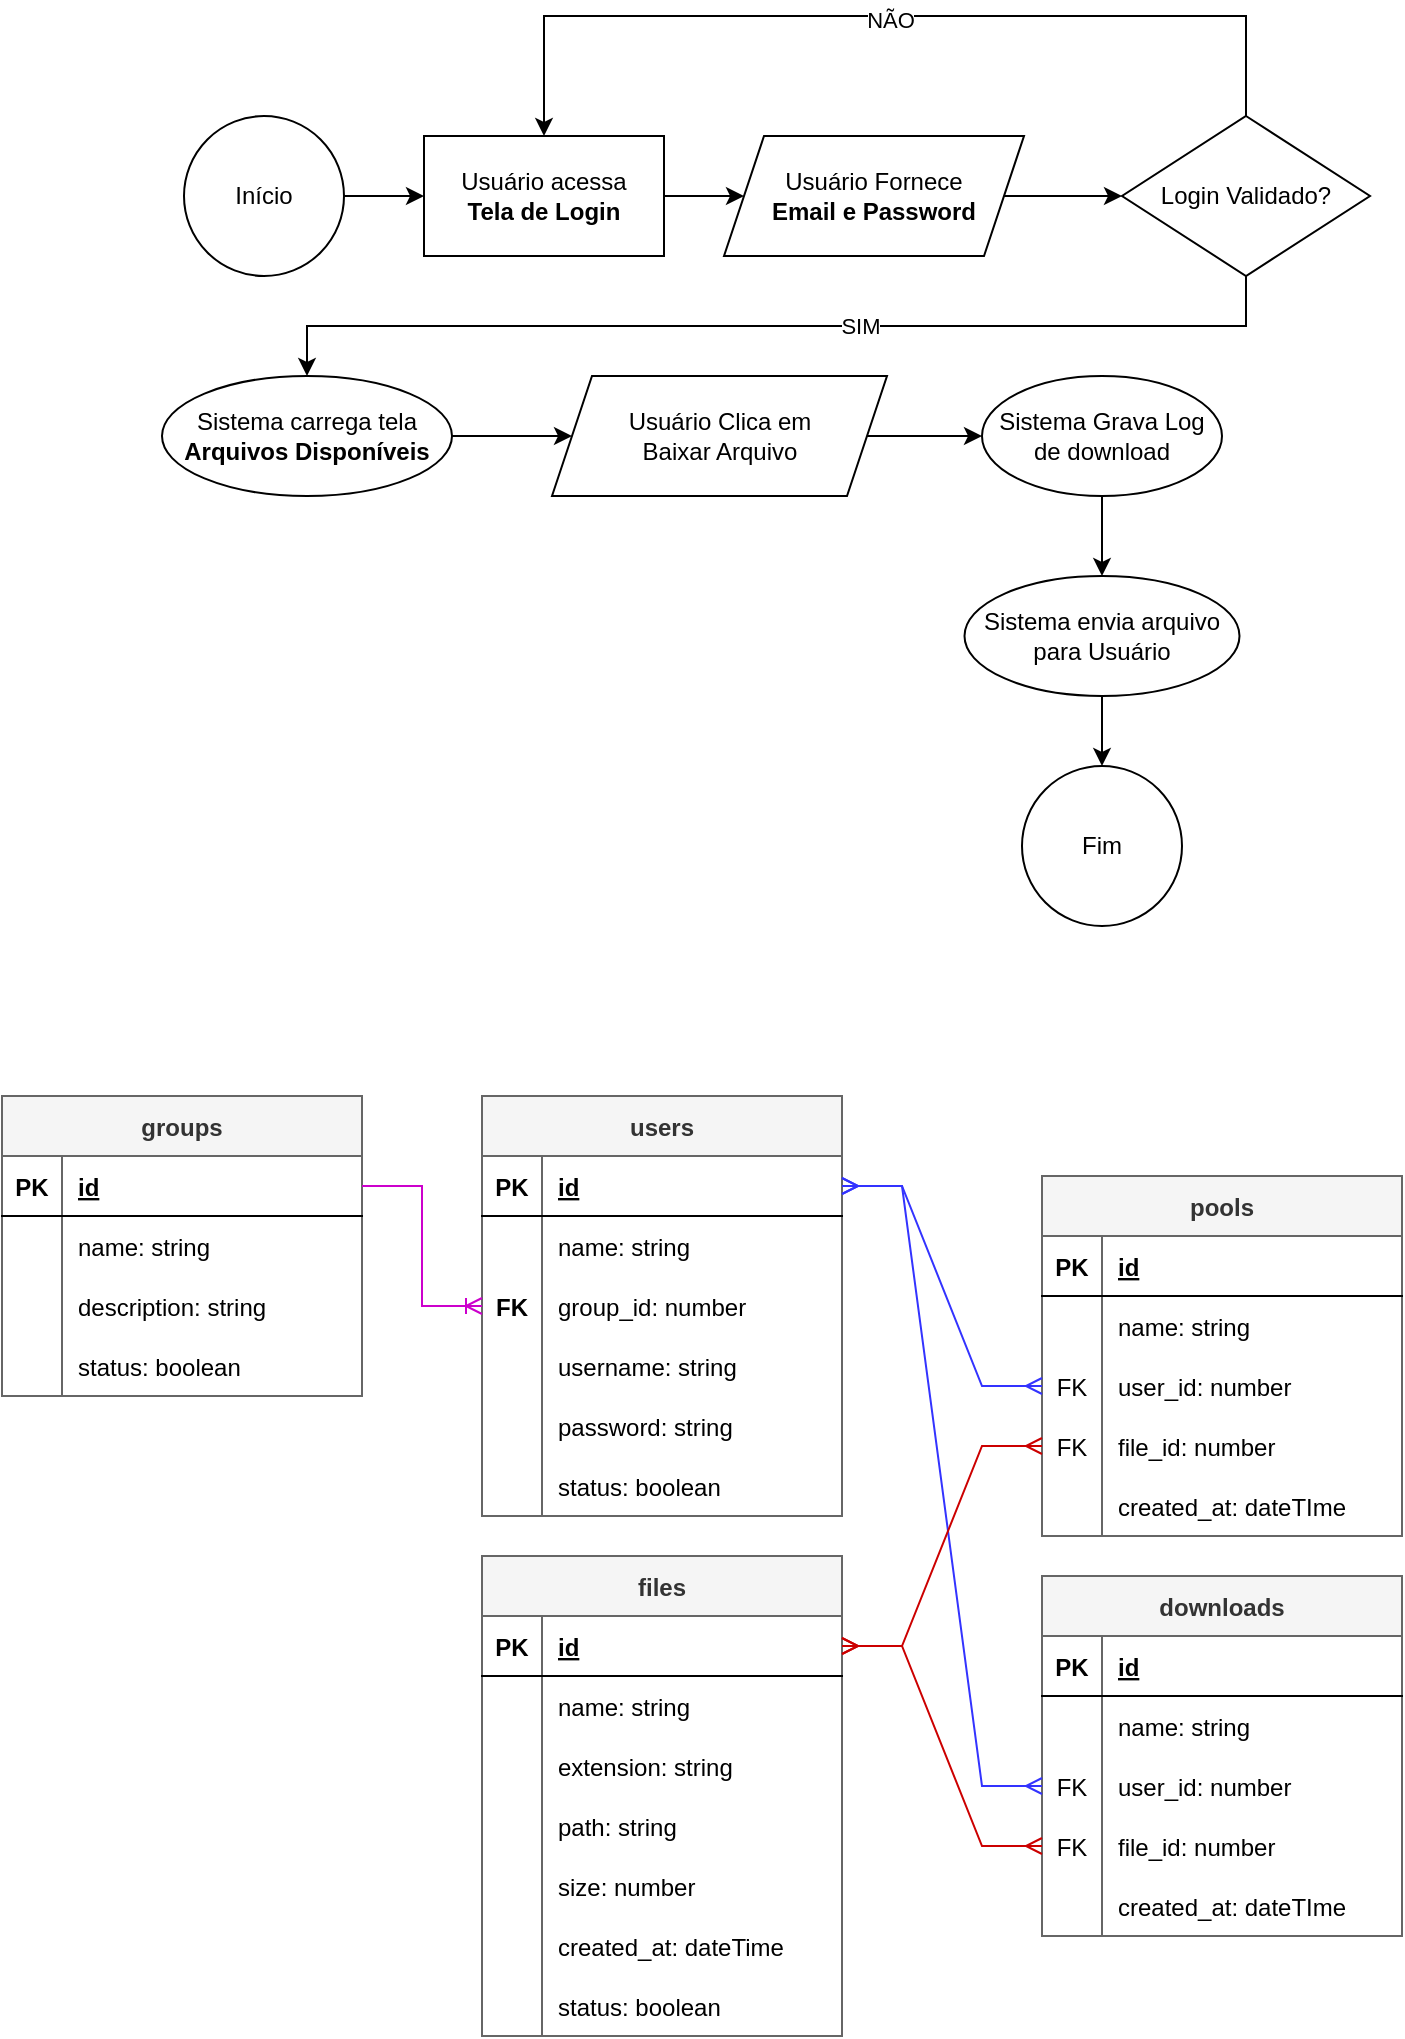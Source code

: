 <mxfile version="18.1.1" type="github">
  <diagram id="7wImWvy8_txZY_yKZ1tb" name="Page-1">
    <mxGraphModel dx="1422" dy="754" grid="1" gridSize="10" guides="1" tooltips="1" connect="1" arrows="1" fold="1" page="1" pageScale="1" pageWidth="827" pageHeight="1169" math="0" shadow="0">
      <root>
        <mxCell id="0" />
        <mxCell id="1" parent="0" />
        <mxCell id="kinOWrcmF68DsSauvEnQ-5" value="" style="edgeStyle=orthogonalEdgeStyle;rounded=0;orthogonalLoop=1;jettySize=auto;html=1;" parent="1" source="kinOWrcmF68DsSauvEnQ-3" target="kinOWrcmF68DsSauvEnQ-4" edge="1">
          <mxGeometry relative="1" as="geometry" />
        </mxCell>
        <mxCell id="kinOWrcmF68DsSauvEnQ-3" value="Início" style="ellipse;whiteSpace=wrap;html=1;aspect=fixed;" parent="1" vertex="1">
          <mxGeometry x="111" y="140" width="80" height="80" as="geometry" />
        </mxCell>
        <mxCell id="kinOWrcmF68DsSauvEnQ-9" value="" style="edgeStyle=orthogonalEdgeStyle;rounded=0;orthogonalLoop=1;jettySize=auto;html=1;" parent="1" source="kinOWrcmF68DsSauvEnQ-4" target="kinOWrcmF68DsSauvEnQ-8" edge="1">
          <mxGeometry relative="1" as="geometry" />
        </mxCell>
        <mxCell id="kinOWrcmF68DsSauvEnQ-4" value="Usuário acessa &lt;br&gt;&lt;b&gt;Tela de Login&lt;/b&gt;" style="whiteSpace=wrap;html=1;" parent="1" vertex="1">
          <mxGeometry x="231" y="150" width="120" height="60" as="geometry" />
        </mxCell>
        <mxCell id="kinOWrcmF68DsSauvEnQ-19" value="" style="edgeStyle=orthogonalEdgeStyle;rounded=0;orthogonalLoop=1;jettySize=auto;html=1;" parent="1" source="kinOWrcmF68DsSauvEnQ-8" target="kinOWrcmF68DsSauvEnQ-18" edge="1">
          <mxGeometry relative="1" as="geometry" />
        </mxCell>
        <mxCell id="kinOWrcmF68DsSauvEnQ-8" value="Usuário Fornece &lt;br&gt;&lt;b&gt;Email e Password&lt;/b&gt;" style="shape=parallelogram;perimeter=parallelogramPerimeter;whiteSpace=wrap;html=1;fixedSize=1;" parent="1" vertex="1">
          <mxGeometry x="381" y="150" width="150" height="60" as="geometry" />
        </mxCell>
        <mxCell id="kinOWrcmF68DsSauvEnQ-13" value="" style="edgeStyle=orthogonalEdgeStyle;rounded=0;orthogonalLoop=1;jettySize=auto;html=1;" parent="1" source="kinOWrcmF68DsSauvEnQ-10" target="kinOWrcmF68DsSauvEnQ-12" edge="1">
          <mxGeometry relative="1" as="geometry" />
        </mxCell>
        <mxCell id="kinOWrcmF68DsSauvEnQ-10" value="Sistema carrega tela&lt;br&gt;&lt;b&gt;Arquivos Disponíveis&lt;/b&gt;" style="ellipse;whiteSpace=wrap;html=1;" parent="1" vertex="1">
          <mxGeometry x="100" y="270" width="145" height="60" as="geometry" />
        </mxCell>
        <mxCell id="kinOWrcmF68DsSauvEnQ-15" value="" style="edgeStyle=orthogonalEdgeStyle;rounded=0;orthogonalLoop=1;jettySize=auto;html=1;" parent="1" source="kinOWrcmF68DsSauvEnQ-12" target="kinOWrcmF68DsSauvEnQ-14" edge="1">
          <mxGeometry relative="1" as="geometry" />
        </mxCell>
        <mxCell id="kinOWrcmF68DsSauvEnQ-12" value="Usuário Clica em &lt;br&gt;Baixar Arquivo" style="shape=parallelogram;perimeter=parallelogramPerimeter;whiteSpace=wrap;html=1;fixedSize=1;" parent="1" vertex="1">
          <mxGeometry x="295" y="270" width="167.5" height="60" as="geometry" />
        </mxCell>
        <mxCell id="kinOWrcmF68DsSauvEnQ-17" value="" style="edgeStyle=orthogonalEdgeStyle;rounded=0;orthogonalLoop=1;jettySize=auto;html=1;" parent="1" source="kinOWrcmF68DsSauvEnQ-14" target="kinOWrcmF68DsSauvEnQ-16" edge="1">
          <mxGeometry relative="1" as="geometry" />
        </mxCell>
        <mxCell id="kinOWrcmF68DsSauvEnQ-14" value="Sistema Grava Log de download" style="ellipse;whiteSpace=wrap;html=1;" parent="1" vertex="1">
          <mxGeometry x="510" y="270" width="120" height="60" as="geometry" />
        </mxCell>
        <mxCell id="kinOWrcmF68DsSauvEnQ-24" style="edgeStyle=orthogonalEdgeStyle;rounded=0;orthogonalLoop=1;jettySize=auto;html=1;exitX=0.5;exitY=1;exitDx=0;exitDy=0;" parent="1" source="kinOWrcmF68DsSauvEnQ-16" target="kinOWrcmF68DsSauvEnQ-25" edge="1">
          <mxGeometry relative="1" as="geometry">
            <mxPoint x="570" y="500" as="targetPoint" />
          </mxGeometry>
        </mxCell>
        <mxCell id="kinOWrcmF68DsSauvEnQ-16" value="Sistema envia arquivo para Usuário" style="ellipse;whiteSpace=wrap;html=1;" parent="1" vertex="1">
          <mxGeometry x="501.25" y="370" width="137.5" height="60" as="geometry" />
        </mxCell>
        <mxCell id="kinOWrcmF68DsSauvEnQ-22" style="edgeStyle=orthogonalEdgeStyle;rounded=0;orthogonalLoop=1;jettySize=auto;html=1;exitX=0.5;exitY=1;exitDx=0;exitDy=0;" parent="1" source="kinOWrcmF68DsSauvEnQ-18" target="kinOWrcmF68DsSauvEnQ-10" edge="1">
          <mxGeometry relative="1" as="geometry" />
        </mxCell>
        <mxCell id="kinOWrcmF68DsSauvEnQ-23" value="SIM" style="edgeLabel;html=1;align=center;verticalAlign=middle;resizable=0;points=[];" parent="kinOWrcmF68DsSauvEnQ-22" vertex="1" connectable="0">
          <mxGeometry x="-0.16" relative="1" as="geometry">
            <mxPoint as="offset" />
          </mxGeometry>
        </mxCell>
        <mxCell id="kinOWrcmF68DsSauvEnQ-26" style="edgeStyle=orthogonalEdgeStyle;rounded=0;orthogonalLoop=1;jettySize=auto;html=1;exitX=0.5;exitY=0;exitDx=0;exitDy=0;entryX=0.5;entryY=0;entryDx=0;entryDy=0;" parent="1" source="kinOWrcmF68DsSauvEnQ-18" target="kinOWrcmF68DsSauvEnQ-4" edge="1">
          <mxGeometry relative="1" as="geometry">
            <Array as="points">
              <mxPoint x="642" y="90" />
              <mxPoint x="291" y="90" />
            </Array>
          </mxGeometry>
        </mxCell>
        <mxCell id="kinOWrcmF68DsSauvEnQ-27" value="NÃO" style="edgeLabel;html=1;align=center;verticalAlign=middle;resizable=0;points=[];" parent="kinOWrcmF68DsSauvEnQ-26" vertex="1" connectable="0">
          <mxGeometry x="-0.189" y="2" relative="1" as="geometry">
            <mxPoint x="-41" as="offset" />
          </mxGeometry>
        </mxCell>
        <mxCell id="kinOWrcmF68DsSauvEnQ-18" value="Login Validado?" style="rhombus;whiteSpace=wrap;html=1;" parent="1" vertex="1">
          <mxGeometry x="580" y="140" width="124" height="80" as="geometry" />
        </mxCell>
        <mxCell id="kinOWrcmF68DsSauvEnQ-25" value="Fim" style="ellipse;whiteSpace=wrap;html=1;aspect=fixed;" parent="1" vertex="1">
          <mxGeometry x="530" y="465" width="80" height="80" as="geometry" />
        </mxCell>
        <mxCell id="fhGjHgwEicPjv-3-HmBG-15" value="users" style="shape=table;startSize=30;container=1;collapsible=1;childLayout=tableLayout;fixedRows=1;rowLines=0;fontStyle=1;align=center;resizeLast=1;sketch=0;rounded=0;shadow=0;swimlaneFillColor=default;fillColor=#f5f5f5;strokeColor=#666666;fontColor=#333333;" vertex="1" parent="1">
          <mxGeometry x="260" y="630" width="180" height="210" as="geometry">
            <mxRectangle x="20" y="630" width="70" height="30" as="alternateBounds" />
          </mxGeometry>
        </mxCell>
        <mxCell id="fhGjHgwEicPjv-3-HmBG-16" value="" style="shape=tableRow;horizontal=0;startSize=0;swimlaneHead=0;swimlaneBody=0;fillColor=none;collapsible=0;dropTarget=0;points=[[0,0.5],[1,0.5]];portConstraint=eastwest;top=0;left=0;right=0;bottom=1;" vertex="1" parent="fhGjHgwEicPjv-3-HmBG-15">
          <mxGeometry y="30" width="180" height="30" as="geometry" />
        </mxCell>
        <mxCell id="fhGjHgwEicPjv-3-HmBG-17" value="PK" style="shape=partialRectangle;connectable=0;fillColor=none;top=0;left=0;bottom=0;right=0;fontStyle=1;overflow=hidden;" vertex="1" parent="fhGjHgwEicPjv-3-HmBG-16">
          <mxGeometry width="30" height="30" as="geometry">
            <mxRectangle width="30" height="30" as="alternateBounds" />
          </mxGeometry>
        </mxCell>
        <mxCell id="fhGjHgwEicPjv-3-HmBG-18" value="id" style="shape=partialRectangle;connectable=0;fillColor=none;top=0;left=0;bottom=0;right=0;align=left;spacingLeft=6;fontStyle=5;overflow=hidden;" vertex="1" parent="fhGjHgwEicPjv-3-HmBG-16">
          <mxGeometry x="30" width="150" height="30" as="geometry">
            <mxRectangle width="150" height="30" as="alternateBounds" />
          </mxGeometry>
        </mxCell>
        <mxCell id="fhGjHgwEicPjv-3-HmBG-19" value="" style="shape=tableRow;horizontal=0;startSize=0;swimlaneHead=0;swimlaneBody=0;fillColor=none;collapsible=0;dropTarget=0;points=[[0,0.5],[1,0.5]];portConstraint=eastwest;top=0;left=0;right=0;bottom=0;" vertex="1" parent="fhGjHgwEicPjv-3-HmBG-15">
          <mxGeometry y="60" width="180" height="30" as="geometry" />
        </mxCell>
        <mxCell id="fhGjHgwEicPjv-3-HmBG-20" value="" style="shape=partialRectangle;connectable=0;fillColor=none;top=0;left=0;bottom=0;right=0;editable=1;overflow=hidden;" vertex="1" parent="fhGjHgwEicPjv-3-HmBG-19">
          <mxGeometry width="30" height="30" as="geometry">
            <mxRectangle width="30" height="30" as="alternateBounds" />
          </mxGeometry>
        </mxCell>
        <mxCell id="fhGjHgwEicPjv-3-HmBG-21" value="name: string" style="shape=partialRectangle;connectable=0;fillColor=none;top=0;left=0;bottom=0;right=0;align=left;spacingLeft=6;overflow=hidden;" vertex="1" parent="fhGjHgwEicPjv-3-HmBG-19">
          <mxGeometry x="30" width="150" height="30" as="geometry">
            <mxRectangle width="150" height="30" as="alternateBounds" />
          </mxGeometry>
        </mxCell>
        <mxCell id="fhGjHgwEicPjv-3-HmBG-31" value="" style="shape=tableRow;horizontal=0;startSize=0;swimlaneHead=0;swimlaneBody=0;fillColor=none;collapsible=0;dropTarget=0;points=[[0,0.5],[1,0.5]];portConstraint=eastwest;top=0;left=0;right=0;bottom=0;" vertex="1" parent="fhGjHgwEicPjv-3-HmBG-15">
          <mxGeometry y="90" width="180" height="30" as="geometry" />
        </mxCell>
        <mxCell id="fhGjHgwEicPjv-3-HmBG-32" value="FK" style="shape=partialRectangle;connectable=0;fillColor=none;top=0;left=0;bottom=0;right=0;editable=1;overflow=hidden;fontStyle=1" vertex="1" parent="fhGjHgwEicPjv-3-HmBG-31">
          <mxGeometry width="30" height="30" as="geometry">
            <mxRectangle width="30" height="30" as="alternateBounds" />
          </mxGeometry>
        </mxCell>
        <mxCell id="fhGjHgwEicPjv-3-HmBG-33" value="group_id: number" style="shape=partialRectangle;connectable=0;fillColor=none;top=0;left=0;bottom=0;right=0;align=left;spacingLeft=6;overflow=hidden;" vertex="1" parent="fhGjHgwEicPjv-3-HmBG-31">
          <mxGeometry x="30" width="150" height="30" as="geometry">
            <mxRectangle width="150" height="30" as="alternateBounds" />
          </mxGeometry>
        </mxCell>
        <mxCell id="fhGjHgwEicPjv-3-HmBG-22" value="" style="shape=tableRow;horizontal=0;startSize=0;swimlaneHead=0;swimlaneBody=0;fillColor=none;collapsible=0;dropTarget=0;points=[[0,0.5],[1,0.5]];portConstraint=eastwest;top=0;left=0;right=0;bottom=0;" vertex="1" parent="fhGjHgwEicPjv-3-HmBG-15">
          <mxGeometry y="120" width="180" height="30" as="geometry" />
        </mxCell>
        <mxCell id="fhGjHgwEicPjv-3-HmBG-23" value="" style="shape=partialRectangle;connectable=0;fillColor=none;top=0;left=0;bottom=0;right=0;editable=1;overflow=hidden;" vertex="1" parent="fhGjHgwEicPjv-3-HmBG-22">
          <mxGeometry width="30" height="30" as="geometry">
            <mxRectangle width="30" height="30" as="alternateBounds" />
          </mxGeometry>
        </mxCell>
        <mxCell id="fhGjHgwEicPjv-3-HmBG-24" value="username: string" style="shape=partialRectangle;connectable=0;fillColor=none;top=0;left=0;bottom=0;right=0;align=left;spacingLeft=6;overflow=hidden;" vertex="1" parent="fhGjHgwEicPjv-3-HmBG-22">
          <mxGeometry x="30" width="150" height="30" as="geometry">
            <mxRectangle width="150" height="30" as="alternateBounds" />
          </mxGeometry>
        </mxCell>
        <mxCell id="fhGjHgwEicPjv-3-HmBG-25" value="" style="shape=tableRow;horizontal=0;startSize=0;swimlaneHead=0;swimlaneBody=0;fillColor=none;collapsible=0;dropTarget=0;points=[[0,0.5],[1,0.5]];portConstraint=eastwest;top=0;left=0;right=0;bottom=0;" vertex="1" parent="fhGjHgwEicPjv-3-HmBG-15">
          <mxGeometry y="150" width="180" height="30" as="geometry" />
        </mxCell>
        <mxCell id="fhGjHgwEicPjv-3-HmBG-26" value="" style="shape=partialRectangle;connectable=0;fillColor=none;top=0;left=0;bottom=0;right=0;editable=1;overflow=hidden;" vertex="1" parent="fhGjHgwEicPjv-3-HmBG-25">
          <mxGeometry width="30" height="30" as="geometry">
            <mxRectangle width="30" height="30" as="alternateBounds" />
          </mxGeometry>
        </mxCell>
        <mxCell id="fhGjHgwEicPjv-3-HmBG-27" value="password: string" style="shape=partialRectangle;connectable=0;fillColor=none;top=0;left=0;bottom=0;right=0;align=left;spacingLeft=6;overflow=hidden;" vertex="1" parent="fhGjHgwEicPjv-3-HmBG-25">
          <mxGeometry x="30" width="150" height="30" as="geometry">
            <mxRectangle width="150" height="30" as="alternateBounds" />
          </mxGeometry>
        </mxCell>
        <mxCell id="fhGjHgwEicPjv-3-HmBG-102" value="" style="shape=tableRow;horizontal=0;startSize=0;swimlaneHead=0;swimlaneBody=0;fillColor=none;collapsible=0;dropTarget=0;points=[[0,0.5],[1,0.5]];portConstraint=eastwest;top=0;left=0;right=0;bottom=0;" vertex="1" parent="fhGjHgwEicPjv-3-HmBG-15">
          <mxGeometry y="180" width="180" height="30" as="geometry" />
        </mxCell>
        <mxCell id="fhGjHgwEicPjv-3-HmBG-103" value="" style="shape=partialRectangle;connectable=0;fillColor=none;top=0;left=0;bottom=0;right=0;editable=1;overflow=hidden;" vertex="1" parent="fhGjHgwEicPjv-3-HmBG-102">
          <mxGeometry width="30" height="30" as="geometry">
            <mxRectangle width="30" height="30" as="alternateBounds" />
          </mxGeometry>
        </mxCell>
        <mxCell id="fhGjHgwEicPjv-3-HmBG-104" value="status: boolean" style="shape=partialRectangle;connectable=0;fillColor=none;top=0;left=0;bottom=0;right=0;align=left;spacingLeft=6;overflow=hidden;" vertex="1" parent="fhGjHgwEicPjv-3-HmBG-102">
          <mxGeometry x="30" width="150" height="30" as="geometry">
            <mxRectangle width="150" height="30" as="alternateBounds" />
          </mxGeometry>
        </mxCell>
        <mxCell id="fhGjHgwEicPjv-3-HmBG-83" value="files" style="shape=table;startSize=30;container=1;collapsible=1;childLayout=tableLayout;fixedRows=1;rowLines=0;fontStyle=1;align=center;resizeLast=1;sketch=0;rounded=0;shadow=0;swimlaneFillColor=default;fillColor=#f5f5f5;strokeColor=#666666;fontColor=#333333;" vertex="1" parent="1">
          <mxGeometry x="260" y="860" width="180" height="240" as="geometry">
            <mxRectangle x="20" y="630" width="70" height="30" as="alternateBounds" />
          </mxGeometry>
        </mxCell>
        <mxCell id="fhGjHgwEicPjv-3-HmBG-84" value="" style="shape=tableRow;horizontal=0;startSize=0;swimlaneHead=0;swimlaneBody=0;fillColor=none;collapsible=0;dropTarget=0;points=[[0,0.5],[1,0.5]];portConstraint=eastwest;top=0;left=0;right=0;bottom=1;" vertex="1" parent="fhGjHgwEicPjv-3-HmBG-83">
          <mxGeometry y="30" width="180" height="30" as="geometry" />
        </mxCell>
        <mxCell id="fhGjHgwEicPjv-3-HmBG-85" value="PK" style="shape=partialRectangle;connectable=0;fillColor=none;top=0;left=0;bottom=0;right=0;fontStyle=1;overflow=hidden;" vertex="1" parent="fhGjHgwEicPjv-3-HmBG-84">
          <mxGeometry width="30" height="30" as="geometry">
            <mxRectangle width="30" height="30" as="alternateBounds" />
          </mxGeometry>
        </mxCell>
        <mxCell id="fhGjHgwEicPjv-3-HmBG-86" value="id" style="shape=partialRectangle;connectable=0;fillColor=none;top=0;left=0;bottom=0;right=0;align=left;spacingLeft=6;fontStyle=5;overflow=hidden;" vertex="1" parent="fhGjHgwEicPjv-3-HmBG-84">
          <mxGeometry x="30" width="150" height="30" as="geometry">
            <mxRectangle width="150" height="30" as="alternateBounds" />
          </mxGeometry>
        </mxCell>
        <mxCell id="fhGjHgwEicPjv-3-HmBG-87" value="" style="shape=tableRow;horizontal=0;startSize=0;swimlaneHead=0;swimlaneBody=0;fillColor=none;collapsible=0;dropTarget=0;points=[[0,0.5],[1,0.5]];portConstraint=eastwest;top=0;left=0;right=0;bottom=0;" vertex="1" parent="fhGjHgwEicPjv-3-HmBG-83">
          <mxGeometry y="60" width="180" height="30" as="geometry" />
        </mxCell>
        <mxCell id="fhGjHgwEicPjv-3-HmBG-88" value="" style="shape=partialRectangle;connectable=0;fillColor=none;top=0;left=0;bottom=0;right=0;editable=1;overflow=hidden;" vertex="1" parent="fhGjHgwEicPjv-3-HmBG-87">
          <mxGeometry width="30" height="30" as="geometry">
            <mxRectangle width="30" height="30" as="alternateBounds" />
          </mxGeometry>
        </mxCell>
        <mxCell id="fhGjHgwEicPjv-3-HmBG-89" value="name: string" style="shape=partialRectangle;connectable=0;fillColor=none;top=0;left=0;bottom=0;right=0;align=left;spacingLeft=6;overflow=hidden;" vertex="1" parent="fhGjHgwEicPjv-3-HmBG-87">
          <mxGeometry x="30" width="150" height="30" as="geometry">
            <mxRectangle width="150" height="30" as="alternateBounds" />
          </mxGeometry>
        </mxCell>
        <mxCell id="fhGjHgwEicPjv-3-HmBG-90" value="" style="shape=tableRow;horizontal=0;startSize=0;swimlaneHead=0;swimlaneBody=0;fillColor=none;collapsible=0;dropTarget=0;points=[[0,0.5],[1,0.5]];portConstraint=eastwest;top=0;left=0;right=0;bottom=0;" vertex="1" parent="fhGjHgwEicPjv-3-HmBG-83">
          <mxGeometry y="90" width="180" height="30" as="geometry" />
        </mxCell>
        <mxCell id="fhGjHgwEicPjv-3-HmBG-91" value="" style="shape=partialRectangle;connectable=0;fillColor=none;top=0;left=0;bottom=0;right=0;editable=1;overflow=hidden;" vertex="1" parent="fhGjHgwEicPjv-3-HmBG-90">
          <mxGeometry width="30" height="30" as="geometry">
            <mxRectangle width="30" height="30" as="alternateBounds" />
          </mxGeometry>
        </mxCell>
        <mxCell id="fhGjHgwEicPjv-3-HmBG-92" value="extension: string" style="shape=partialRectangle;connectable=0;fillColor=none;top=0;left=0;bottom=0;right=0;align=left;spacingLeft=6;overflow=hidden;" vertex="1" parent="fhGjHgwEicPjv-3-HmBG-90">
          <mxGeometry x="30" width="150" height="30" as="geometry">
            <mxRectangle width="150" height="30" as="alternateBounds" />
          </mxGeometry>
        </mxCell>
        <mxCell id="fhGjHgwEicPjv-3-HmBG-93" value="" style="shape=tableRow;horizontal=0;startSize=0;swimlaneHead=0;swimlaneBody=0;fillColor=none;collapsible=0;dropTarget=0;points=[[0,0.5],[1,0.5]];portConstraint=eastwest;top=0;left=0;right=0;bottom=0;" vertex="1" parent="fhGjHgwEicPjv-3-HmBG-83">
          <mxGeometry y="120" width="180" height="30" as="geometry" />
        </mxCell>
        <mxCell id="fhGjHgwEicPjv-3-HmBG-94" value="" style="shape=partialRectangle;connectable=0;fillColor=none;top=0;left=0;bottom=0;right=0;editable=1;overflow=hidden;" vertex="1" parent="fhGjHgwEicPjv-3-HmBG-93">
          <mxGeometry width="30" height="30" as="geometry">
            <mxRectangle width="30" height="30" as="alternateBounds" />
          </mxGeometry>
        </mxCell>
        <mxCell id="fhGjHgwEicPjv-3-HmBG-95" value="path: string" style="shape=partialRectangle;connectable=0;fillColor=none;top=0;left=0;bottom=0;right=0;align=left;spacingLeft=6;overflow=hidden;" vertex="1" parent="fhGjHgwEicPjv-3-HmBG-93">
          <mxGeometry x="30" width="150" height="30" as="geometry">
            <mxRectangle width="150" height="30" as="alternateBounds" />
          </mxGeometry>
        </mxCell>
        <mxCell id="fhGjHgwEicPjv-3-HmBG-96" value="" style="shape=tableRow;horizontal=0;startSize=0;swimlaneHead=0;swimlaneBody=0;fillColor=none;collapsible=0;dropTarget=0;points=[[0,0.5],[1,0.5]];portConstraint=eastwest;top=0;left=0;right=0;bottom=0;" vertex="1" parent="fhGjHgwEicPjv-3-HmBG-83">
          <mxGeometry y="150" width="180" height="30" as="geometry" />
        </mxCell>
        <mxCell id="fhGjHgwEicPjv-3-HmBG-97" value="" style="shape=partialRectangle;connectable=0;fillColor=none;top=0;left=0;bottom=0;right=0;editable=1;overflow=hidden;" vertex="1" parent="fhGjHgwEicPjv-3-HmBG-96">
          <mxGeometry width="30" height="30" as="geometry">
            <mxRectangle width="30" height="30" as="alternateBounds" />
          </mxGeometry>
        </mxCell>
        <mxCell id="fhGjHgwEicPjv-3-HmBG-98" value="size: number" style="shape=partialRectangle;connectable=0;fillColor=none;top=0;left=0;bottom=0;right=0;align=left;spacingLeft=6;overflow=hidden;" vertex="1" parent="fhGjHgwEicPjv-3-HmBG-96">
          <mxGeometry x="30" width="150" height="30" as="geometry">
            <mxRectangle width="150" height="30" as="alternateBounds" />
          </mxGeometry>
        </mxCell>
        <mxCell id="fhGjHgwEicPjv-3-HmBG-99" value="" style="shape=tableRow;horizontal=0;startSize=0;swimlaneHead=0;swimlaneBody=0;fillColor=none;collapsible=0;dropTarget=0;points=[[0,0.5],[1,0.5]];portConstraint=eastwest;top=0;left=0;right=0;bottom=0;" vertex="1" parent="fhGjHgwEicPjv-3-HmBG-83">
          <mxGeometry y="180" width="180" height="30" as="geometry" />
        </mxCell>
        <mxCell id="fhGjHgwEicPjv-3-HmBG-100" value="" style="shape=partialRectangle;connectable=0;fillColor=none;top=0;left=0;bottom=0;right=0;editable=1;overflow=hidden;" vertex="1" parent="fhGjHgwEicPjv-3-HmBG-99">
          <mxGeometry width="30" height="30" as="geometry">
            <mxRectangle width="30" height="30" as="alternateBounds" />
          </mxGeometry>
        </mxCell>
        <mxCell id="fhGjHgwEicPjv-3-HmBG-101" value="created_at: dateTime" style="shape=partialRectangle;connectable=0;fillColor=none;top=0;left=0;bottom=0;right=0;align=left;spacingLeft=6;overflow=hidden;" vertex="1" parent="fhGjHgwEicPjv-3-HmBG-99">
          <mxGeometry x="30" width="150" height="30" as="geometry">
            <mxRectangle width="150" height="30" as="alternateBounds" />
          </mxGeometry>
        </mxCell>
        <mxCell id="fhGjHgwEicPjv-3-HmBG-105" value="" style="shape=tableRow;horizontal=0;startSize=0;swimlaneHead=0;swimlaneBody=0;fillColor=none;collapsible=0;dropTarget=0;points=[[0,0.5],[1,0.5]];portConstraint=eastwest;top=0;left=0;right=0;bottom=0;" vertex="1" parent="fhGjHgwEicPjv-3-HmBG-83">
          <mxGeometry y="210" width="180" height="30" as="geometry" />
        </mxCell>
        <mxCell id="fhGjHgwEicPjv-3-HmBG-106" value="" style="shape=partialRectangle;connectable=0;fillColor=none;top=0;left=0;bottom=0;right=0;editable=1;overflow=hidden;" vertex="1" parent="fhGjHgwEicPjv-3-HmBG-105">
          <mxGeometry width="30" height="30" as="geometry">
            <mxRectangle width="30" height="30" as="alternateBounds" />
          </mxGeometry>
        </mxCell>
        <mxCell id="fhGjHgwEicPjv-3-HmBG-107" value="status: boolean" style="shape=partialRectangle;connectable=0;fillColor=none;top=0;left=0;bottom=0;right=0;align=left;spacingLeft=6;overflow=hidden;" vertex="1" parent="fhGjHgwEicPjv-3-HmBG-105">
          <mxGeometry x="30" width="150" height="30" as="geometry">
            <mxRectangle width="150" height="30" as="alternateBounds" />
          </mxGeometry>
        </mxCell>
        <mxCell id="fhGjHgwEicPjv-3-HmBG-108" value="downloads" style="shape=table;startSize=30;container=1;collapsible=1;childLayout=tableLayout;fixedRows=1;rowLines=0;fontStyle=1;align=center;resizeLast=1;sketch=0;rounded=0;shadow=0;swimlaneFillColor=default;fillColor=#f5f5f5;strokeColor=#666666;fontColor=#333333;" vertex="1" parent="1">
          <mxGeometry x="540" y="870" width="180" height="180" as="geometry">
            <mxRectangle x="20" y="630" width="70" height="30" as="alternateBounds" />
          </mxGeometry>
        </mxCell>
        <mxCell id="fhGjHgwEicPjv-3-HmBG-109" value="" style="shape=tableRow;horizontal=0;startSize=0;swimlaneHead=0;swimlaneBody=0;fillColor=none;collapsible=0;dropTarget=0;points=[[0,0.5],[1,0.5]];portConstraint=eastwest;top=0;left=0;right=0;bottom=1;" vertex="1" parent="fhGjHgwEicPjv-3-HmBG-108">
          <mxGeometry y="30" width="180" height="30" as="geometry" />
        </mxCell>
        <mxCell id="fhGjHgwEicPjv-3-HmBG-110" value="PK" style="shape=partialRectangle;connectable=0;fillColor=none;top=0;left=0;bottom=0;right=0;fontStyle=1;overflow=hidden;" vertex="1" parent="fhGjHgwEicPjv-3-HmBG-109">
          <mxGeometry width="30" height="30" as="geometry">
            <mxRectangle width="30" height="30" as="alternateBounds" />
          </mxGeometry>
        </mxCell>
        <mxCell id="fhGjHgwEicPjv-3-HmBG-111" value="id" style="shape=partialRectangle;connectable=0;fillColor=none;top=0;left=0;bottom=0;right=0;align=left;spacingLeft=6;fontStyle=5;overflow=hidden;" vertex="1" parent="fhGjHgwEicPjv-3-HmBG-109">
          <mxGeometry x="30" width="150" height="30" as="geometry">
            <mxRectangle width="150" height="30" as="alternateBounds" />
          </mxGeometry>
        </mxCell>
        <mxCell id="fhGjHgwEicPjv-3-HmBG-112" value="" style="shape=tableRow;horizontal=0;startSize=0;swimlaneHead=0;swimlaneBody=0;fillColor=none;collapsible=0;dropTarget=0;points=[[0,0.5],[1,0.5]];portConstraint=eastwest;top=0;left=0;right=0;bottom=0;" vertex="1" parent="fhGjHgwEicPjv-3-HmBG-108">
          <mxGeometry y="60" width="180" height="30" as="geometry" />
        </mxCell>
        <mxCell id="fhGjHgwEicPjv-3-HmBG-113" value="" style="shape=partialRectangle;connectable=0;fillColor=none;top=0;left=0;bottom=0;right=0;editable=1;overflow=hidden;" vertex="1" parent="fhGjHgwEicPjv-3-HmBG-112">
          <mxGeometry width="30" height="30" as="geometry">
            <mxRectangle width="30" height="30" as="alternateBounds" />
          </mxGeometry>
        </mxCell>
        <mxCell id="fhGjHgwEicPjv-3-HmBG-114" value="name: string" style="shape=partialRectangle;connectable=0;fillColor=none;top=0;left=0;bottom=0;right=0;align=left;spacingLeft=6;overflow=hidden;" vertex="1" parent="fhGjHgwEicPjv-3-HmBG-112">
          <mxGeometry x="30" width="150" height="30" as="geometry">
            <mxRectangle width="150" height="30" as="alternateBounds" />
          </mxGeometry>
        </mxCell>
        <mxCell id="fhGjHgwEicPjv-3-HmBG-118" value="" style="shape=tableRow;horizontal=0;startSize=0;swimlaneHead=0;swimlaneBody=0;fillColor=none;collapsible=0;dropTarget=0;points=[[0,0.5],[1,0.5]];portConstraint=eastwest;top=0;left=0;right=0;bottom=0;" vertex="1" parent="fhGjHgwEicPjv-3-HmBG-108">
          <mxGeometry y="90" width="180" height="30" as="geometry" />
        </mxCell>
        <mxCell id="fhGjHgwEicPjv-3-HmBG-119" value="FK" style="shape=partialRectangle;connectable=0;fillColor=none;top=0;left=0;bottom=0;right=0;editable=1;overflow=hidden;" vertex="1" parent="fhGjHgwEicPjv-3-HmBG-118">
          <mxGeometry width="30" height="30" as="geometry">
            <mxRectangle width="30" height="30" as="alternateBounds" />
          </mxGeometry>
        </mxCell>
        <mxCell id="fhGjHgwEicPjv-3-HmBG-120" value="user_id: number" style="shape=partialRectangle;connectable=0;fillColor=none;top=0;left=0;bottom=0;right=0;align=left;spacingLeft=6;overflow=hidden;" vertex="1" parent="fhGjHgwEicPjv-3-HmBG-118">
          <mxGeometry x="30" width="150" height="30" as="geometry">
            <mxRectangle width="150" height="30" as="alternateBounds" />
          </mxGeometry>
        </mxCell>
        <mxCell id="fhGjHgwEicPjv-3-HmBG-121" value="" style="shape=tableRow;horizontal=0;startSize=0;swimlaneHead=0;swimlaneBody=0;fillColor=none;collapsible=0;dropTarget=0;points=[[0,0.5],[1,0.5]];portConstraint=eastwest;top=0;left=0;right=0;bottom=0;" vertex="1" parent="fhGjHgwEicPjv-3-HmBG-108">
          <mxGeometry y="120" width="180" height="30" as="geometry" />
        </mxCell>
        <mxCell id="fhGjHgwEicPjv-3-HmBG-122" value="FK" style="shape=partialRectangle;connectable=0;fillColor=none;top=0;left=0;bottom=0;right=0;editable=1;overflow=hidden;" vertex="1" parent="fhGjHgwEicPjv-3-HmBG-121">
          <mxGeometry width="30" height="30" as="geometry">
            <mxRectangle width="30" height="30" as="alternateBounds" />
          </mxGeometry>
        </mxCell>
        <mxCell id="fhGjHgwEicPjv-3-HmBG-123" value="file_id: number" style="shape=partialRectangle;connectable=0;fillColor=none;top=0;left=0;bottom=0;right=0;align=left;spacingLeft=6;overflow=hidden;" vertex="1" parent="fhGjHgwEicPjv-3-HmBG-121">
          <mxGeometry x="30" width="150" height="30" as="geometry">
            <mxRectangle width="150" height="30" as="alternateBounds" />
          </mxGeometry>
        </mxCell>
        <mxCell id="fhGjHgwEicPjv-3-HmBG-124" value="" style="shape=tableRow;horizontal=0;startSize=0;swimlaneHead=0;swimlaneBody=0;fillColor=none;collapsible=0;dropTarget=0;points=[[0,0.5],[1,0.5]];portConstraint=eastwest;top=0;left=0;right=0;bottom=0;" vertex="1" parent="fhGjHgwEicPjv-3-HmBG-108">
          <mxGeometry y="150" width="180" height="30" as="geometry" />
        </mxCell>
        <mxCell id="fhGjHgwEicPjv-3-HmBG-125" value="" style="shape=partialRectangle;connectable=0;fillColor=none;top=0;left=0;bottom=0;right=0;editable=1;overflow=hidden;" vertex="1" parent="fhGjHgwEicPjv-3-HmBG-124">
          <mxGeometry width="30" height="30" as="geometry">
            <mxRectangle width="30" height="30" as="alternateBounds" />
          </mxGeometry>
        </mxCell>
        <mxCell id="fhGjHgwEicPjv-3-HmBG-126" value="created_at: dateTIme" style="shape=partialRectangle;connectable=0;fillColor=none;top=0;left=0;bottom=0;right=0;align=left;spacingLeft=6;overflow=hidden;" vertex="1" parent="fhGjHgwEicPjv-3-HmBG-124">
          <mxGeometry x="30" width="150" height="30" as="geometry">
            <mxRectangle width="150" height="30" as="alternateBounds" />
          </mxGeometry>
        </mxCell>
        <mxCell id="fhGjHgwEicPjv-3-HmBG-128" value="" style="edgeStyle=entityRelationEdgeStyle;fontSize=12;html=1;endArrow=ERmany;startArrow=ERmany;rounded=0;exitX=1;exitY=0.5;exitDx=0;exitDy=0;entryX=0;entryY=0.5;entryDx=0;entryDy=0;strokeColor=#3333FF;" edge="1" parent="1" source="fhGjHgwEicPjv-3-HmBG-16" target="fhGjHgwEicPjv-3-HmBG-118">
          <mxGeometry width="100" height="100" relative="1" as="geometry">
            <mxPoint x="386" y="810" as="sourcePoint" />
            <mxPoint x="486" y="710" as="targetPoint" />
          </mxGeometry>
        </mxCell>
        <mxCell id="fhGjHgwEicPjv-3-HmBG-129" value="" style="edgeStyle=entityRelationEdgeStyle;fontSize=12;html=1;endArrow=ERmany;startArrow=ERmany;rounded=0;exitX=1;exitY=0.5;exitDx=0;exitDy=0;entryX=0;entryY=0.5;entryDx=0;entryDy=0;strokeColor=#CC0000;" edge="1" parent="1" source="fhGjHgwEicPjv-3-HmBG-84" target="fhGjHgwEicPjv-3-HmBG-121">
          <mxGeometry width="100" height="100" relative="1" as="geometry">
            <mxPoint x="315" y="770" as="sourcePoint" />
            <mxPoint x="400" y="850" as="targetPoint" />
          </mxGeometry>
        </mxCell>
        <mxCell id="fhGjHgwEicPjv-3-HmBG-143" value="groups" style="shape=table;startSize=30;container=1;collapsible=1;childLayout=tableLayout;fixedRows=1;rowLines=0;fontStyle=1;align=center;resizeLast=1;rounded=0;shadow=0;sketch=0;gradientColor=none;fillColor=#f5f5f5;strokeColor=#666666;fontColor=#333333;swimlaneFillColor=default;" vertex="1" parent="1">
          <mxGeometry x="20" y="630" width="180" height="150" as="geometry" />
        </mxCell>
        <mxCell id="fhGjHgwEicPjv-3-HmBG-144" value="" style="shape=tableRow;horizontal=0;startSize=0;swimlaneHead=0;swimlaneBody=0;fillColor=none;collapsible=0;dropTarget=0;points=[[0,0.5],[1,0.5]];portConstraint=eastwest;top=0;left=0;right=0;bottom=1;rounded=0;shadow=0;sketch=0;" vertex="1" parent="fhGjHgwEicPjv-3-HmBG-143">
          <mxGeometry y="30" width="180" height="30" as="geometry" />
        </mxCell>
        <mxCell id="fhGjHgwEicPjv-3-HmBG-145" value="PK" style="shape=partialRectangle;connectable=0;fillColor=none;top=0;left=0;bottom=0;right=0;fontStyle=1;overflow=hidden;rounded=0;shadow=0;sketch=0;" vertex="1" parent="fhGjHgwEicPjv-3-HmBG-144">
          <mxGeometry width="30" height="30" as="geometry">
            <mxRectangle width="30" height="30" as="alternateBounds" />
          </mxGeometry>
        </mxCell>
        <mxCell id="fhGjHgwEicPjv-3-HmBG-146" value="id" style="shape=partialRectangle;connectable=0;fillColor=none;top=0;left=0;bottom=0;right=0;align=left;spacingLeft=6;fontStyle=5;overflow=hidden;rounded=0;shadow=0;sketch=0;" vertex="1" parent="fhGjHgwEicPjv-3-HmBG-144">
          <mxGeometry x="30" width="150" height="30" as="geometry">
            <mxRectangle width="150" height="30" as="alternateBounds" />
          </mxGeometry>
        </mxCell>
        <mxCell id="fhGjHgwEicPjv-3-HmBG-147" value="" style="shape=tableRow;horizontal=0;startSize=0;swimlaneHead=0;swimlaneBody=0;fillColor=none;collapsible=0;dropTarget=0;points=[[0,0.5],[1,0.5]];portConstraint=eastwest;top=0;left=0;right=0;bottom=0;rounded=0;shadow=0;sketch=0;" vertex="1" parent="fhGjHgwEicPjv-3-HmBG-143">
          <mxGeometry y="60" width="180" height="30" as="geometry" />
        </mxCell>
        <mxCell id="fhGjHgwEicPjv-3-HmBG-148" value="" style="shape=partialRectangle;connectable=0;fillColor=none;top=0;left=0;bottom=0;right=0;editable=1;overflow=hidden;rounded=0;shadow=0;sketch=0;" vertex="1" parent="fhGjHgwEicPjv-3-HmBG-147">
          <mxGeometry width="30" height="30" as="geometry">
            <mxRectangle width="30" height="30" as="alternateBounds" />
          </mxGeometry>
        </mxCell>
        <mxCell id="fhGjHgwEicPjv-3-HmBG-149" value="name: string" style="shape=partialRectangle;connectable=0;fillColor=none;top=0;left=0;bottom=0;right=0;align=left;spacingLeft=6;overflow=hidden;rounded=0;shadow=0;sketch=0;" vertex="1" parent="fhGjHgwEicPjv-3-HmBG-147">
          <mxGeometry x="30" width="150" height="30" as="geometry">
            <mxRectangle width="150" height="30" as="alternateBounds" />
          </mxGeometry>
        </mxCell>
        <mxCell id="fhGjHgwEicPjv-3-HmBG-150" value="" style="shape=tableRow;horizontal=0;startSize=0;swimlaneHead=0;swimlaneBody=0;fillColor=none;collapsible=0;dropTarget=0;points=[[0,0.5],[1,0.5]];portConstraint=eastwest;top=0;left=0;right=0;bottom=0;rounded=0;shadow=0;sketch=0;" vertex="1" parent="fhGjHgwEicPjv-3-HmBG-143">
          <mxGeometry y="90" width="180" height="30" as="geometry" />
        </mxCell>
        <mxCell id="fhGjHgwEicPjv-3-HmBG-151" value="" style="shape=partialRectangle;connectable=0;fillColor=none;top=0;left=0;bottom=0;right=0;editable=1;overflow=hidden;rounded=0;shadow=0;sketch=0;" vertex="1" parent="fhGjHgwEicPjv-3-HmBG-150">
          <mxGeometry width="30" height="30" as="geometry">
            <mxRectangle width="30" height="30" as="alternateBounds" />
          </mxGeometry>
        </mxCell>
        <mxCell id="fhGjHgwEicPjv-3-HmBG-152" value="description: string" style="shape=partialRectangle;connectable=0;fillColor=none;top=0;left=0;bottom=0;right=0;align=left;spacingLeft=6;overflow=hidden;rounded=0;shadow=0;sketch=0;" vertex="1" parent="fhGjHgwEicPjv-3-HmBG-150">
          <mxGeometry x="30" width="150" height="30" as="geometry">
            <mxRectangle width="150" height="30" as="alternateBounds" />
          </mxGeometry>
        </mxCell>
        <mxCell id="fhGjHgwEicPjv-3-HmBG-153" value="" style="shape=tableRow;horizontal=0;startSize=0;swimlaneHead=0;swimlaneBody=0;fillColor=none;collapsible=0;dropTarget=0;points=[[0,0.5],[1,0.5]];portConstraint=eastwest;top=0;left=0;right=0;bottom=0;rounded=0;shadow=0;sketch=0;" vertex="1" parent="fhGjHgwEicPjv-3-HmBG-143">
          <mxGeometry y="120" width="180" height="30" as="geometry" />
        </mxCell>
        <mxCell id="fhGjHgwEicPjv-3-HmBG-154" value="" style="shape=partialRectangle;connectable=0;fillColor=none;top=0;left=0;bottom=0;right=0;editable=1;overflow=hidden;rounded=0;shadow=0;sketch=0;" vertex="1" parent="fhGjHgwEicPjv-3-HmBG-153">
          <mxGeometry width="30" height="30" as="geometry">
            <mxRectangle width="30" height="30" as="alternateBounds" />
          </mxGeometry>
        </mxCell>
        <mxCell id="fhGjHgwEicPjv-3-HmBG-155" value="status: boolean" style="shape=partialRectangle;connectable=0;fillColor=none;top=0;left=0;bottom=0;right=0;align=left;spacingLeft=6;overflow=hidden;rounded=0;shadow=0;sketch=0;" vertex="1" parent="fhGjHgwEicPjv-3-HmBG-153">
          <mxGeometry x="30" width="150" height="30" as="geometry">
            <mxRectangle width="150" height="30" as="alternateBounds" />
          </mxGeometry>
        </mxCell>
        <mxCell id="fhGjHgwEicPjv-3-HmBG-156" value="" style="edgeStyle=entityRelationEdgeStyle;fontSize=12;html=1;endArrow=ERoneToMany;rounded=0;entryX=0;entryY=0.5;entryDx=0;entryDy=0;exitX=1;exitY=0.5;exitDx=0;exitDy=0;strokeColor=#CC00CC;" edge="1" parent="1" source="fhGjHgwEicPjv-3-HmBG-144" target="fhGjHgwEicPjv-3-HmBG-31">
          <mxGeometry width="100" height="100" relative="1" as="geometry">
            <mxPoint x="122.5" y="930" as="sourcePoint" />
            <mxPoint x="222.5" y="830" as="targetPoint" />
          </mxGeometry>
        </mxCell>
        <mxCell id="fhGjHgwEicPjv-3-HmBG-176" value="pools" style="shape=table;startSize=30;container=1;collapsible=1;childLayout=tableLayout;fixedRows=1;rowLines=0;fontStyle=1;align=center;resizeLast=1;sketch=0;rounded=0;shadow=0;swimlaneFillColor=default;fillColor=#f5f5f5;strokeColor=#666666;fontColor=#333333;" vertex="1" parent="1">
          <mxGeometry x="540" y="670" width="180" height="180" as="geometry">
            <mxRectangle x="20" y="630" width="70" height="30" as="alternateBounds" />
          </mxGeometry>
        </mxCell>
        <mxCell id="fhGjHgwEicPjv-3-HmBG-177" value="" style="shape=tableRow;horizontal=0;startSize=0;swimlaneHead=0;swimlaneBody=0;fillColor=none;collapsible=0;dropTarget=0;points=[[0,0.5],[1,0.5]];portConstraint=eastwest;top=0;left=0;right=0;bottom=1;" vertex="1" parent="fhGjHgwEicPjv-3-HmBG-176">
          <mxGeometry y="30" width="180" height="30" as="geometry" />
        </mxCell>
        <mxCell id="fhGjHgwEicPjv-3-HmBG-178" value="PK" style="shape=partialRectangle;connectable=0;fillColor=none;top=0;left=0;bottom=0;right=0;fontStyle=1;overflow=hidden;" vertex="1" parent="fhGjHgwEicPjv-3-HmBG-177">
          <mxGeometry width="30" height="30" as="geometry">
            <mxRectangle width="30" height="30" as="alternateBounds" />
          </mxGeometry>
        </mxCell>
        <mxCell id="fhGjHgwEicPjv-3-HmBG-179" value="id" style="shape=partialRectangle;connectable=0;fillColor=none;top=0;left=0;bottom=0;right=0;align=left;spacingLeft=6;fontStyle=5;overflow=hidden;" vertex="1" parent="fhGjHgwEicPjv-3-HmBG-177">
          <mxGeometry x="30" width="150" height="30" as="geometry">
            <mxRectangle width="150" height="30" as="alternateBounds" />
          </mxGeometry>
        </mxCell>
        <mxCell id="fhGjHgwEicPjv-3-HmBG-180" value="" style="shape=tableRow;horizontal=0;startSize=0;swimlaneHead=0;swimlaneBody=0;fillColor=none;collapsible=0;dropTarget=0;points=[[0,0.5],[1,0.5]];portConstraint=eastwest;top=0;left=0;right=0;bottom=0;" vertex="1" parent="fhGjHgwEicPjv-3-HmBG-176">
          <mxGeometry y="60" width="180" height="30" as="geometry" />
        </mxCell>
        <mxCell id="fhGjHgwEicPjv-3-HmBG-181" value="" style="shape=partialRectangle;connectable=0;fillColor=none;top=0;left=0;bottom=0;right=0;editable=1;overflow=hidden;" vertex="1" parent="fhGjHgwEicPjv-3-HmBG-180">
          <mxGeometry width="30" height="30" as="geometry">
            <mxRectangle width="30" height="30" as="alternateBounds" />
          </mxGeometry>
        </mxCell>
        <mxCell id="fhGjHgwEicPjv-3-HmBG-182" value="name: string" style="shape=partialRectangle;connectable=0;fillColor=none;top=0;left=0;bottom=0;right=0;align=left;spacingLeft=6;overflow=hidden;" vertex="1" parent="fhGjHgwEicPjv-3-HmBG-180">
          <mxGeometry x="30" width="150" height="30" as="geometry">
            <mxRectangle width="150" height="30" as="alternateBounds" />
          </mxGeometry>
        </mxCell>
        <mxCell id="fhGjHgwEicPjv-3-HmBG-183" value="" style="shape=tableRow;horizontal=0;startSize=0;swimlaneHead=0;swimlaneBody=0;fillColor=none;collapsible=0;dropTarget=0;points=[[0,0.5],[1,0.5]];portConstraint=eastwest;top=0;left=0;right=0;bottom=0;" vertex="1" parent="fhGjHgwEicPjv-3-HmBG-176">
          <mxGeometry y="90" width="180" height="30" as="geometry" />
        </mxCell>
        <mxCell id="fhGjHgwEicPjv-3-HmBG-184" value="FK" style="shape=partialRectangle;connectable=0;fillColor=none;top=0;left=0;bottom=0;right=0;editable=1;overflow=hidden;" vertex="1" parent="fhGjHgwEicPjv-3-HmBG-183">
          <mxGeometry width="30" height="30" as="geometry">
            <mxRectangle width="30" height="30" as="alternateBounds" />
          </mxGeometry>
        </mxCell>
        <mxCell id="fhGjHgwEicPjv-3-HmBG-185" value="user_id: number" style="shape=partialRectangle;connectable=0;fillColor=none;top=0;left=0;bottom=0;right=0;align=left;spacingLeft=6;overflow=hidden;" vertex="1" parent="fhGjHgwEicPjv-3-HmBG-183">
          <mxGeometry x="30" width="150" height="30" as="geometry">
            <mxRectangle width="150" height="30" as="alternateBounds" />
          </mxGeometry>
        </mxCell>
        <mxCell id="fhGjHgwEicPjv-3-HmBG-186" value="" style="shape=tableRow;horizontal=0;startSize=0;swimlaneHead=0;swimlaneBody=0;fillColor=none;collapsible=0;dropTarget=0;points=[[0,0.5],[1,0.5]];portConstraint=eastwest;top=0;left=0;right=0;bottom=0;" vertex="1" parent="fhGjHgwEicPjv-3-HmBG-176">
          <mxGeometry y="120" width="180" height="30" as="geometry" />
        </mxCell>
        <mxCell id="fhGjHgwEicPjv-3-HmBG-187" value="FK" style="shape=partialRectangle;connectable=0;fillColor=none;top=0;left=0;bottom=0;right=0;editable=1;overflow=hidden;" vertex="1" parent="fhGjHgwEicPjv-3-HmBG-186">
          <mxGeometry width="30" height="30" as="geometry">
            <mxRectangle width="30" height="30" as="alternateBounds" />
          </mxGeometry>
        </mxCell>
        <mxCell id="fhGjHgwEicPjv-3-HmBG-188" value="file_id: number" style="shape=partialRectangle;connectable=0;fillColor=none;top=0;left=0;bottom=0;right=0;align=left;spacingLeft=6;overflow=hidden;" vertex="1" parent="fhGjHgwEicPjv-3-HmBG-186">
          <mxGeometry x="30" width="150" height="30" as="geometry">
            <mxRectangle width="150" height="30" as="alternateBounds" />
          </mxGeometry>
        </mxCell>
        <mxCell id="fhGjHgwEicPjv-3-HmBG-189" value="" style="shape=tableRow;horizontal=0;startSize=0;swimlaneHead=0;swimlaneBody=0;fillColor=none;collapsible=0;dropTarget=0;points=[[0,0.5],[1,0.5]];portConstraint=eastwest;top=0;left=0;right=0;bottom=0;" vertex="1" parent="fhGjHgwEicPjv-3-HmBG-176">
          <mxGeometry y="150" width="180" height="30" as="geometry" />
        </mxCell>
        <mxCell id="fhGjHgwEicPjv-3-HmBG-190" value="" style="shape=partialRectangle;connectable=0;fillColor=none;top=0;left=0;bottom=0;right=0;editable=1;overflow=hidden;" vertex="1" parent="fhGjHgwEicPjv-3-HmBG-189">
          <mxGeometry width="30" height="30" as="geometry">
            <mxRectangle width="30" height="30" as="alternateBounds" />
          </mxGeometry>
        </mxCell>
        <mxCell id="fhGjHgwEicPjv-3-HmBG-191" value="created_at: dateTIme" style="shape=partialRectangle;connectable=0;fillColor=none;top=0;left=0;bottom=0;right=0;align=left;spacingLeft=6;overflow=hidden;" vertex="1" parent="fhGjHgwEicPjv-3-HmBG-189">
          <mxGeometry x="30" width="150" height="30" as="geometry">
            <mxRectangle width="150" height="30" as="alternateBounds" />
          </mxGeometry>
        </mxCell>
        <mxCell id="fhGjHgwEicPjv-3-HmBG-194" value="" style="edgeStyle=entityRelationEdgeStyle;fontSize=12;html=1;endArrow=ERmany;startArrow=ERmany;rounded=0;exitX=1;exitY=0.5;exitDx=0;exitDy=0;entryX=0;entryY=0.5;entryDx=0;entryDy=0;strokeColor=#3333FF;" edge="1" parent="1" source="fhGjHgwEicPjv-3-HmBG-16" target="fhGjHgwEicPjv-3-HmBG-183">
          <mxGeometry width="100" height="100" relative="1" as="geometry">
            <mxPoint x="450" y="685" as="sourcePoint" />
            <mxPoint x="534" y="1035" as="targetPoint" />
          </mxGeometry>
        </mxCell>
        <mxCell id="fhGjHgwEicPjv-3-HmBG-195" value="" style="edgeStyle=entityRelationEdgeStyle;fontSize=12;html=1;endArrow=ERmany;startArrow=ERmany;rounded=0;exitX=1;exitY=0.5;exitDx=0;exitDy=0;entryX=0;entryY=0.5;entryDx=0;entryDy=0;strokeColor=#CC0000;" edge="1" parent="1" source="fhGjHgwEicPjv-3-HmBG-84" target="fhGjHgwEicPjv-3-HmBG-186">
          <mxGeometry width="100" height="100" relative="1" as="geometry">
            <mxPoint x="450" y="915" as="sourcePoint" />
            <mxPoint x="534" y="1065" as="targetPoint" />
          </mxGeometry>
        </mxCell>
      </root>
    </mxGraphModel>
  </diagram>
</mxfile>
